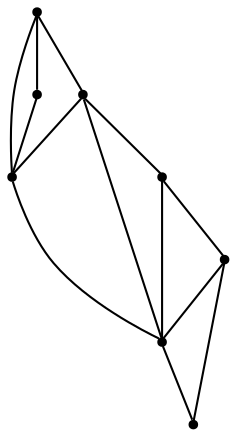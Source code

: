 graph {
  node [shape=point,comment="{\"directed\":false,\"doi\":\"10.1007/978-3-642-00219-9_8\",\"figure\":\"3\"}"]

  v0 [pos="1053.2832494513932,743.9162118391557"]
  v1 [pos="1053.2832494513932,638.8781063426625"]
  v2 [pos="1053.2832494513932,863.9599245244806"]
  v3 [pos="1053.2832494513932,968.9980300209738"]
  v4 [pos="828.1158234973286,638.8781063426625"]
  v5 [pos="828.1158234973286,743.9162118391557"]
  v6 [pos="828.1158234973286,863.9599245244806"]
  v7 [pos="828.1158234973286,968.9980300209738"]

  v0 -- v1 [id="-1",pos="1053.2832494513932,743.9162118391557 1053.2832494513932,638.8781063426625 1053.2832494513932,638.8781063426625 1053.2832494513932,638.8781063426625"]
  v2 -- v0 [id="-2",pos="1053.2832494513932,863.9599245244806 1053.2832494513932,743.9162118391557 1053.2832494513932,743.9162118391557 1053.2832494513932,743.9162118391557"]
  v3 -- v2 [id="-3",pos="1053.2832494513932,968.9980300209738 1053.2832494513932,863.9599245244806 1053.2832494513932,863.9599245244806 1053.2832494513932,863.9599245244806"]
  v4 -- v1 [id="-4",pos="828.1158234973286,638.8781063426625 1053.2832494513932,638.8781063426625 1053.2832494513932,638.8781063426625 1053.2832494513932,638.8781063426625"]
  v4 -- v0 [id="-5",pos="828.1158234973286,638.8781063426625 1053.2832494513932,743.9162118391557 1053.2832494513932,743.9162118391557 1053.2832494513932,743.9162118391557"]
  v5 -- v0 [id="-6",pos="828.1158234973286,743.9162118391557 1053.2832494513932,743.9162118391557 1053.2832494513932,743.9162118391557 1053.2832494513932,743.9162118391557"]
  v6 -- v0 [id="-7",pos="828.1158234973286,863.9599245244806 1053.2832494513932,743.9162118391557 1053.2832494513932,743.9162118391557 1053.2832494513932,743.9162118391557"]
  v6 -- v2 [id="-8",pos="828.1158234973286,863.9599245244806 1053.2832494513932,863.9599245244806 1053.2832494513932,863.9599245244806 1053.2832494513932,863.9599245244806"]
  v5 -- v4 [id="-9",pos="828.1158234973286,743.9162118391557 828.1158234973286,638.8781063426625 828.1158234973286,638.8781063426625 828.1158234973286,638.8781063426625"]
  v6 -- v5 [id="-10",pos="828.1158234973286,863.9599245244806 828.1158234973286,743.9162118391557 828.1158234973286,743.9162118391557 828.1158234973286,743.9162118391557"]
  v7 -- v6 [id="-11",pos="828.1158234973286,968.9980300209738 828.1158234973286,863.9599245244806 828.1158234973286,863.9599245244806 828.1158234973286,863.9599245244806"]
  v7 -- v2 [id="-12",pos="828.1158234973286,968.9980300209738 1053.2832494513932,863.9599245244806 1053.2832494513932,863.9599245244806 1053.2832494513932,863.9599245244806"]
  v7 -- v3 [id="-13",pos="828.1158234973286,968.9980300209738 1053.2832494513932,968.9980300209738 1053.2832494513932,968.9980300209738 1053.2832494513932,968.9980300209738"]
}